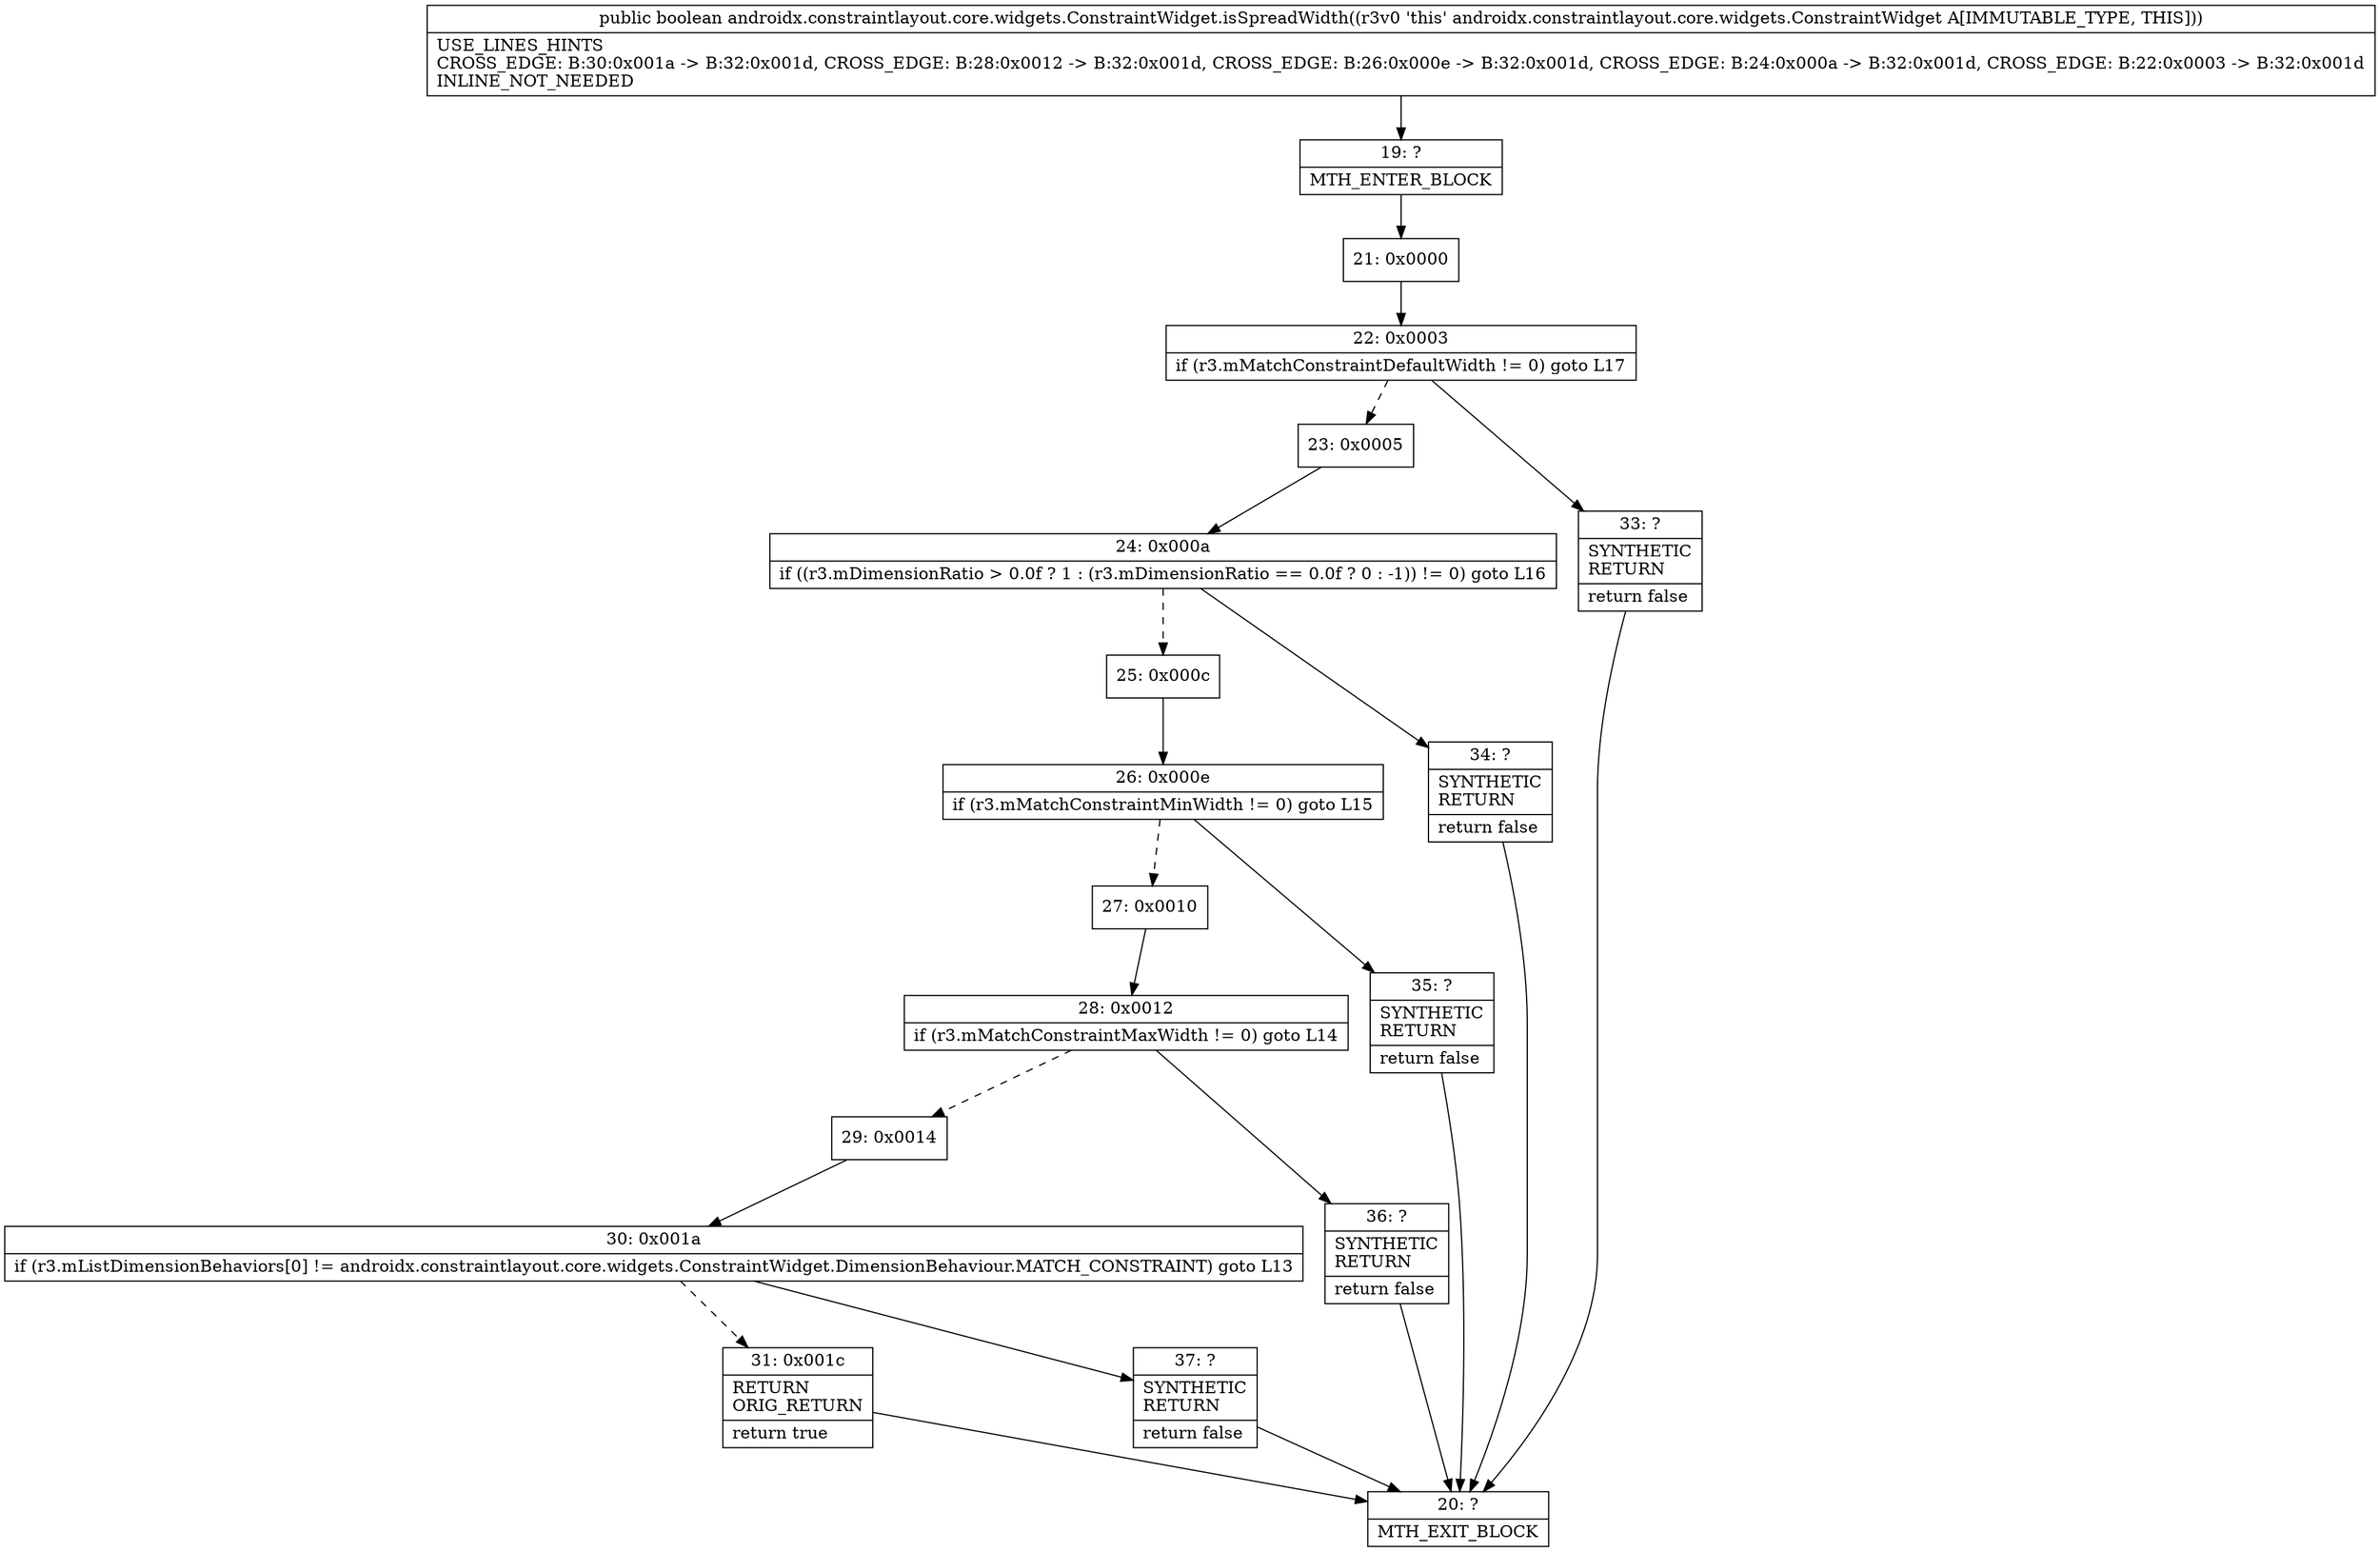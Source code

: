 digraph "CFG forandroidx.constraintlayout.core.widgets.ConstraintWidget.isSpreadWidth()Z" {
Node_19 [shape=record,label="{19\:\ ?|MTH_ENTER_BLOCK\l}"];
Node_21 [shape=record,label="{21\:\ 0x0000}"];
Node_22 [shape=record,label="{22\:\ 0x0003|if (r3.mMatchConstraintDefaultWidth != 0) goto L17\l}"];
Node_23 [shape=record,label="{23\:\ 0x0005}"];
Node_24 [shape=record,label="{24\:\ 0x000a|if ((r3.mDimensionRatio \> 0.0f ? 1 : (r3.mDimensionRatio == 0.0f ? 0 : \-1)) != 0) goto L16\l}"];
Node_25 [shape=record,label="{25\:\ 0x000c}"];
Node_26 [shape=record,label="{26\:\ 0x000e|if (r3.mMatchConstraintMinWidth != 0) goto L15\l}"];
Node_27 [shape=record,label="{27\:\ 0x0010}"];
Node_28 [shape=record,label="{28\:\ 0x0012|if (r3.mMatchConstraintMaxWidth != 0) goto L14\l}"];
Node_29 [shape=record,label="{29\:\ 0x0014}"];
Node_30 [shape=record,label="{30\:\ 0x001a|if (r3.mListDimensionBehaviors[0] != androidx.constraintlayout.core.widgets.ConstraintWidget.DimensionBehaviour.MATCH_CONSTRAINT) goto L13\l}"];
Node_31 [shape=record,label="{31\:\ 0x001c|RETURN\lORIG_RETURN\l|return true\l}"];
Node_20 [shape=record,label="{20\:\ ?|MTH_EXIT_BLOCK\l}"];
Node_37 [shape=record,label="{37\:\ ?|SYNTHETIC\lRETURN\l|return false\l}"];
Node_36 [shape=record,label="{36\:\ ?|SYNTHETIC\lRETURN\l|return false\l}"];
Node_35 [shape=record,label="{35\:\ ?|SYNTHETIC\lRETURN\l|return false\l}"];
Node_34 [shape=record,label="{34\:\ ?|SYNTHETIC\lRETURN\l|return false\l}"];
Node_33 [shape=record,label="{33\:\ ?|SYNTHETIC\lRETURN\l|return false\l}"];
MethodNode[shape=record,label="{public boolean androidx.constraintlayout.core.widgets.ConstraintWidget.isSpreadWidth((r3v0 'this' androidx.constraintlayout.core.widgets.ConstraintWidget A[IMMUTABLE_TYPE, THIS]))  | USE_LINES_HINTS\lCROSS_EDGE: B:30:0x001a \-\> B:32:0x001d, CROSS_EDGE: B:28:0x0012 \-\> B:32:0x001d, CROSS_EDGE: B:26:0x000e \-\> B:32:0x001d, CROSS_EDGE: B:24:0x000a \-\> B:32:0x001d, CROSS_EDGE: B:22:0x0003 \-\> B:32:0x001d\lINLINE_NOT_NEEDED\l}"];
MethodNode -> Node_19;Node_19 -> Node_21;
Node_21 -> Node_22;
Node_22 -> Node_23[style=dashed];
Node_22 -> Node_33;
Node_23 -> Node_24;
Node_24 -> Node_25[style=dashed];
Node_24 -> Node_34;
Node_25 -> Node_26;
Node_26 -> Node_27[style=dashed];
Node_26 -> Node_35;
Node_27 -> Node_28;
Node_28 -> Node_29[style=dashed];
Node_28 -> Node_36;
Node_29 -> Node_30;
Node_30 -> Node_31[style=dashed];
Node_30 -> Node_37;
Node_31 -> Node_20;
Node_37 -> Node_20;
Node_36 -> Node_20;
Node_35 -> Node_20;
Node_34 -> Node_20;
Node_33 -> Node_20;
}

